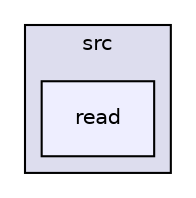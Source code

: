 digraph "Software/Asservissement/ReadArduinoSerial/src/read" {
  compound=true
  node [ fontsize="10", fontname="Helvetica"];
  edge [ labelfontsize="10", labelfontname="Helvetica"];
  subgraph clusterdir_56f619c058c096a116a15c8b44e609df {
    graph [ bgcolor="#ddddee", pencolor="black", label="src" fontname="Helvetica", fontsize="10", URL="dir_56f619c058c096a116a15c8b44e609df.html"]
  dir_4df52709a00833ad7bb6159553dfd189 [shape=box, label="read", style="filled", fillcolor="#eeeeff", pencolor="black", URL="dir_4df52709a00833ad7bb6159553dfd189.html"];
  }
}

